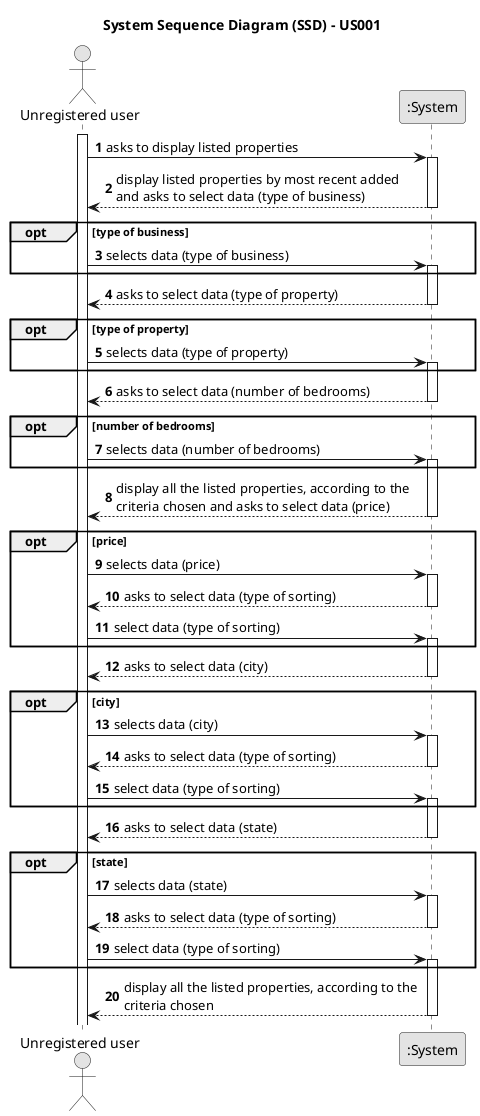 @startuml
skinparam monochrome true
skinparam packageStyle rectangle
skinparam shadowing false

title System Sequence Diagram (SSD) - US001

autonumber

actor "Unregistered user" as User
participant ":System" as System

activate User

    User -> System : asks to display listed properties
    activate System

    System --> User : display listed properties by most recent added \nand asks to select data (type of business)
    deactivate System

    opt type of business
        User -> System : selects data (type of business)
        activate System
    end

    System --> User : asks to select data (type of property)
        deactivate System

    opt type of property
        User -> System : selects data (type of property)
        activate System
    end

    System --> User : asks to select data (number of bedrooms)
        deactivate System

    opt number of bedrooms
        User -> System : selects data (number of bedrooms)
        activate System
    end

    System --> User : display all the listed properties, according to the \ncriteria chosen and asks to select data (price)
        deactivate System

    opt price
       User -> System : selects data (price)
       activate System

       System --> User :  asks to select data (type of sorting)
       deactivate System

       User -> System : select data (type of sorting)
       activate System
    end

    System --> User : asks to select data (city)
        deactivate System

    opt city
       User -> System : selects data (city)
       activate System

       System --> User :  asks to select data (type of sorting)
       deactivate System

       User -> System : select data (type of sorting)
       activate System
    end

    System --> User : asks to select data (state)
        deactivate System

    opt state
       User -> System : selects data (state)
       activate System

       System --> User :  asks to select data (type of sorting)
       deactivate System

       User -> System : select data (type of sorting)
       activate System
    end

    System --> User : display all the listed properties, according to the \ncriteria chosen
        deactivate System


@enduml